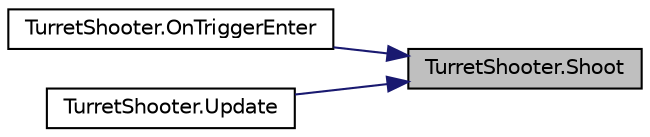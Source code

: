 digraph "TurretShooter.Shoot"
{
 // INTERACTIVE_SVG=YES
 // LATEX_PDF_SIZE
  edge [fontname="Helvetica",fontsize="10",labelfontname="Helvetica",labelfontsize="10"];
  node [fontname="Helvetica",fontsize="10",shape=record];
  rankdir="RL";
  Node1 [label="TurretShooter.Shoot",height=0.2,width=0.4,color="black", fillcolor="grey75", style="filled", fontcolor="black",tooltip=" "];
  Node1 -> Node2 [dir="back",color="midnightblue",fontsize="10",style="solid",fontname="Helvetica"];
  Node2 [label="TurretShooter.OnTriggerEnter",height=0.2,width=0.4,color="black", fillcolor="white", style="filled",URL="$class_turret_shooter.html#ac92c11affc1a61877bda45f9cedf9fe2",tooltip=" "];
  Node1 -> Node3 [dir="back",color="midnightblue",fontsize="10",style="solid",fontname="Helvetica"];
  Node3 [label="TurretShooter.Update",height=0.2,width=0.4,color="black", fillcolor="white", style="filled",URL="$class_turret_shooter.html#a97a7bfbe5851c8fc0280d021ebacb793",tooltip=" "];
}
